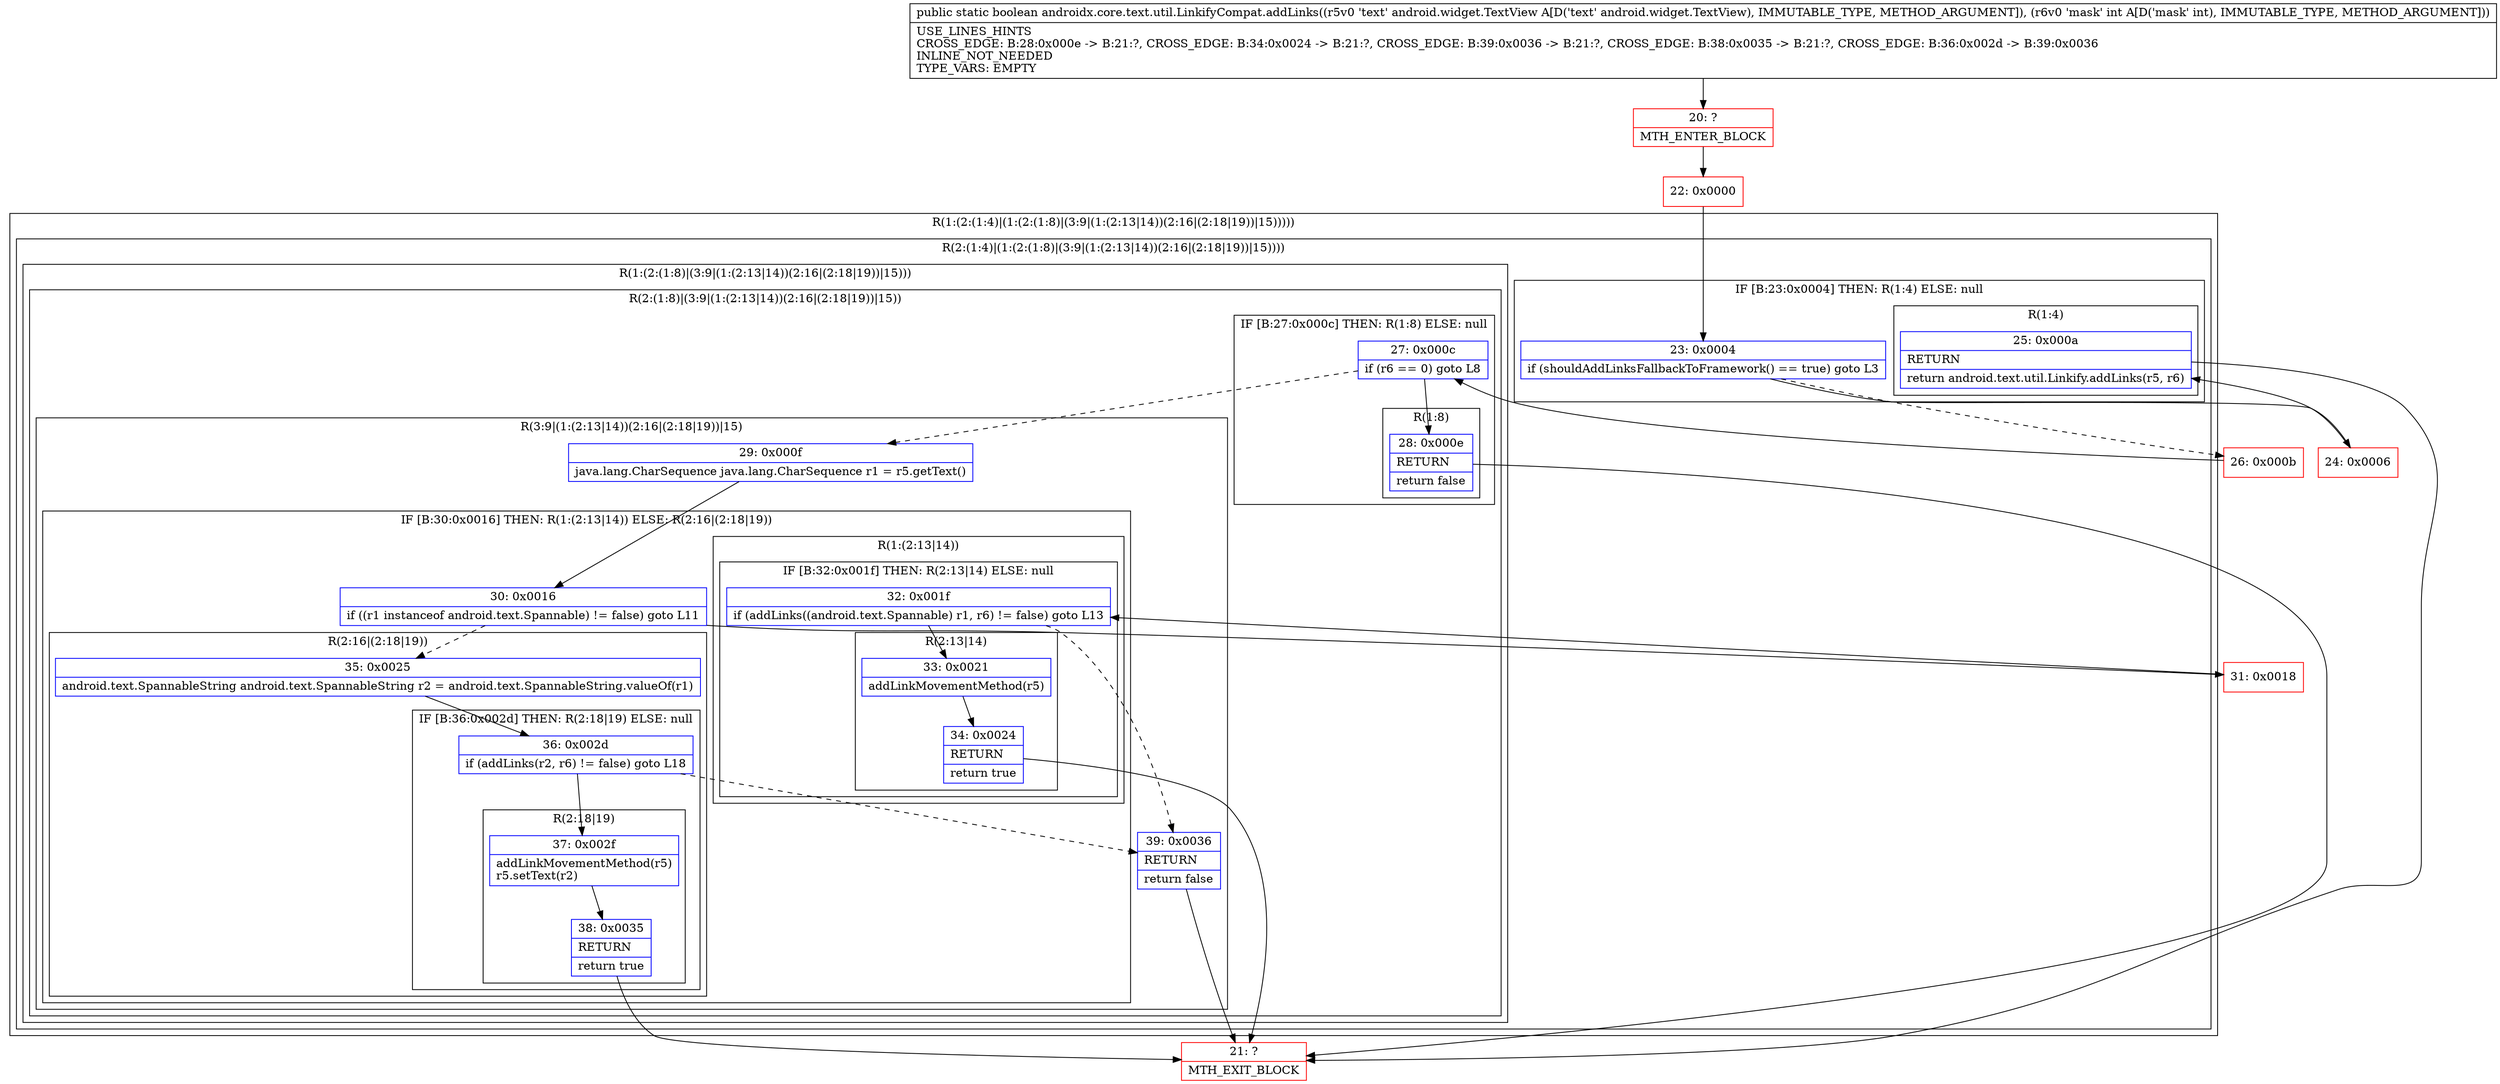 digraph "CFG forandroidx.core.text.util.LinkifyCompat.addLinks(Landroid\/widget\/TextView;I)Z" {
subgraph cluster_Region_1857416330 {
label = "R(1:(2:(1:4)|(1:(2:(1:8)|(3:9|(1:(2:13|14))(2:16|(2:18|19))|15)))))";
node [shape=record,color=blue];
subgraph cluster_Region_478558886 {
label = "R(2:(1:4)|(1:(2:(1:8)|(3:9|(1:(2:13|14))(2:16|(2:18|19))|15))))";
node [shape=record,color=blue];
subgraph cluster_IfRegion_1998841974 {
label = "IF [B:23:0x0004] THEN: R(1:4) ELSE: null";
node [shape=record,color=blue];
Node_23 [shape=record,label="{23\:\ 0x0004|if (shouldAddLinksFallbackToFramework() == true) goto L3\l}"];
subgraph cluster_Region_596654903 {
label = "R(1:4)";
node [shape=record,color=blue];
Node_25 [shape=record,label="{25\:\ 0x000a|RETURN\l|return android.text.util.Linkify.addLinks(r5, r6)\l}"];
}
}
subgraph cluster_Region_1644184179 {
label = "R(1:(2:(1:8)|(3:9|(1:(2:13|14))(2:16|(2:18|19))|15)))";
node [shape=record,color=blue];
subgraph cluster_Region_1333659551 {
label = "R(2:(1:8)|(3:9|(1:(2:13|14))(2:16|(2:18|19))|15))";
node [shape=record,color=blue];
subgraph cluster_IfRegion_670443102 {
label = "IF [B:27:0x000c] THEN: R(1:8) ELSE: null";
node [shape=record,color=blue];
Node_27 [shape=record,label="{27\:\ 0x000c|if (r6 == 0) goto L8\l}"];
subgraph cluster_Region_94234644 {
label = "R(1:8)";
node [shape=record,color=blue];
Node_28 [shape=record,label="{28\:\ 0x000e|RETURN\l|return false\l}"];
}
}
subgraph cluster_Region_845581262 {
label = "R(3:9|(1:(2:13|14))(2:16|(2:18|19))|15)";
node [shape=record,color=blue];
Node_29 [shape=record,label="{29\:\ 0x000f|java.lang.CharSequence java.lang.CharSequence r1 = r5.getText()\l}"];
subgraph cluster_IfRegion_758607325 {
label = "IF [B:30:0x0016] THEN: R(1:(2:13|14)) ELSE: R(2:16|(2:18|19))";
node [shape=record,color=blue];
Node_30 [shape=record,label="{30\:\ 0x0016|if ((r1 instanceof android.text.Spannable) != false) goto L11\l}"];
subgraph cluster_Region_1701716238 {
label = "R(1:(2:13|14))";
node [shape=record,color=blue];
subgraph cluster_IfRegion_1969306524 {
label = "IF [B:32:0x001f] THEN: R(2:13|14) ELSE: null";
node [shape=record,color=blue];
Node_32 [shape=record,label="{32\:\ 0x001f|if (addLinks((android.text.Spannable) r1, r6) != false) goto L13\l}"];
subgraph cluster_Region_1511227587 {
label = "R(2:13|14)";
node [shape=record,color=blue];
Node_33 [shape=record,label="{33\:\ 0x0021|addLinkMovementMethod(r5)\l}"];
Node_34 [shape=record,label="{34\:\ 0x0024|RETURN\l|return true\l}"];
}
}
}
subgraph cluster_Region_735477391 {
label = "R(2:16|(2:18|19))";
node [shape=record,color=blue];
Node_35 [shape=record,label="{35\:\ 0x0025|android.text.SpannableString android.text.SpannableString r2 = android.text.SpannableString.valueOf(r1)\l}"];
subgraph cluster_IfRegion_761837760 {
label = "IF [B:36:0x002d] THEN: R(2:18|19) ELSE: null";
node [shape=record,color=blue];
Node_36 [shape=record,label="{36\:\ 0x002d|if (addLinks(r2, r6) != false) goto L18\l}"];
subgraph cluster_Region_1000829237 {
label = "R(2:18|19)";
node [shape=record,color=blue];
Node_37 [shape=record,label="{37\:\ 0x002f|addLinkMovementMethod(r5)\lr5.setText(r2)\l}"];
Node_38 [shape=record,label="{38\:\ 0x0035|RETURN\l|return true\l}"];
}
}
}
}
Node_39 [shape=record,label="{39\:\ 0x0036|RETURN\l|return false\l}"];
}
}
}
}
}
Node_20 [shape=record,color=red,label="{20\:\ ?|MTH_ENTER_BLOCK\l}"];
Node_22 [shape=record,color=red,label="{22\:\ 0x0000}"];
Node_24 [shape=record,color=red,label="{24\:\ 0x0006}"];
Node_21 [shape=record,color=red,label="{21\:\ ?|MTH_EXIT_BLOCK\l}"];
Node_26 [shape=record,color=red,label="{26\:\ 0x000b}"];
Node_31 [shape=record,color=red,label="{31\:\ 0x0018}"];
MethodNode[shape=record,label="{public static boolean androidx.core.text.util.LinkifyCompat.addLinks((r5v0 'text' android.widget.TextView A[D('text' android.widget.TextView), IMMUTABLE_TYPE, METHOD_ARGUMENT]), (r6v0 'mask' int A[D('mask' int), IMMUTABLE_TYPE, METHOD_ARGUMENT]))  | USE_LINES_HINTS\lCROSS_EDGE: B:28:0x000e \-\> B:21:?, CROSS_EDGE: B:34:0x0024 \-\> B:21:?, CROSS_EDGE: B:39:0x0036 \-\> B:21:?, CROSS_EDGE: B:38:0x0035 \-\> B:21:?, CROSS_EDGE: B:36:0x002d \-\> B:39:0x0036\lINLINE_NOT_NEEDED\lTYPE_VARS: EMPTY\l}"];
MethodNode -> Node_20;Node_23 -> Node_24;
Node_23 -> Node_26[style=dashed];
Node_25 -> Node_21;
Node_27 -> Node_28;
Node_27 -> Node_29[style=dashed];
Node_28 -> Node_21;
Node_29 -> Node_30;
Node_30 -> Node_31;
Node_30 -> Node_35[style=dashed];
Node_32 -> Node_33;
Node_32 -> Node_39[style=dashed];
Node_33 -> Node_34;
Node_34 -> Node_21;
Node_35 -> Node_36;
Node_36 -> Node_37;
Node_36 -> Node_39[style=dashed];
Node_37 -> Node_38;
Node_38 -> Node_21;
Node_39 -> Node_21;
Node_20 -> Node_22;
Node_22 -> Node_23;
Node_24 -> Node_25;
Node_26 -> Node_27;
Node_31 -> Node_32;
}


